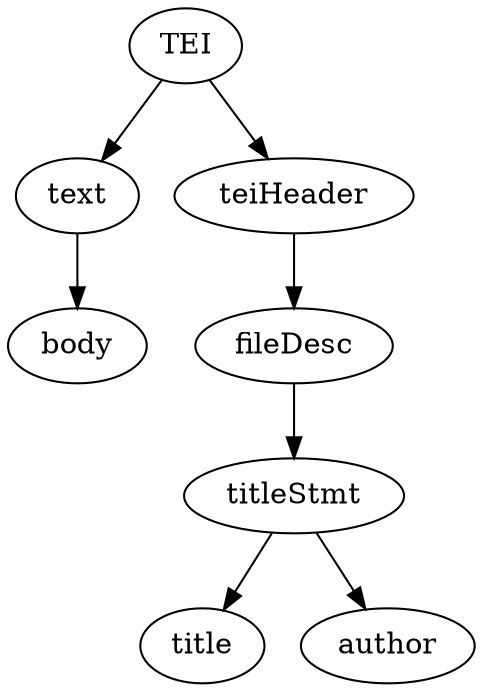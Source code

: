 digraph Tree {
	"/TEI/teiHeader/fileDesc/titleStmt/title" [label = "title"];
	"/TEI/text/body" [label = "body"];
	"/TEI/text" [label = "text"];
	"/TEI/teiHeader/fileDesc" [label = "fileDesc"];
	"/TEI/teiHeader" [label = "teiHeader"];
	"/TEI/teiHeader/fileDesc/titleStmt" [label = "titleStmt"];
	"/TEI" [label = "TEI"];
	"/TEI/teiHeader/fileDesc/titleStmt/author" [label = "author"];
	"/TEI/teiHeader/fileDesc/titleStmt" -> "/TEI/teiHeader/fileDesc/titleStmt/title";
	"/TEI" -> "/TEI/text";
	"/TEI/teiHeader/fileDesc" -> "/TEI/teiHeader/fileDesc/titleStmt";
	"/TEI/text" -> "/TEI/text/body";
	"/TEI/teiHeader/fileDesc/titleStmt" -> "/TEI/teiHeader/fileDesc/titleStmt/author";
	"/TEI/teiHeader" -> "/TEI/teiHeader/fileDesc";
	"/TEI" -> "/TEI/teiHeader";
}
